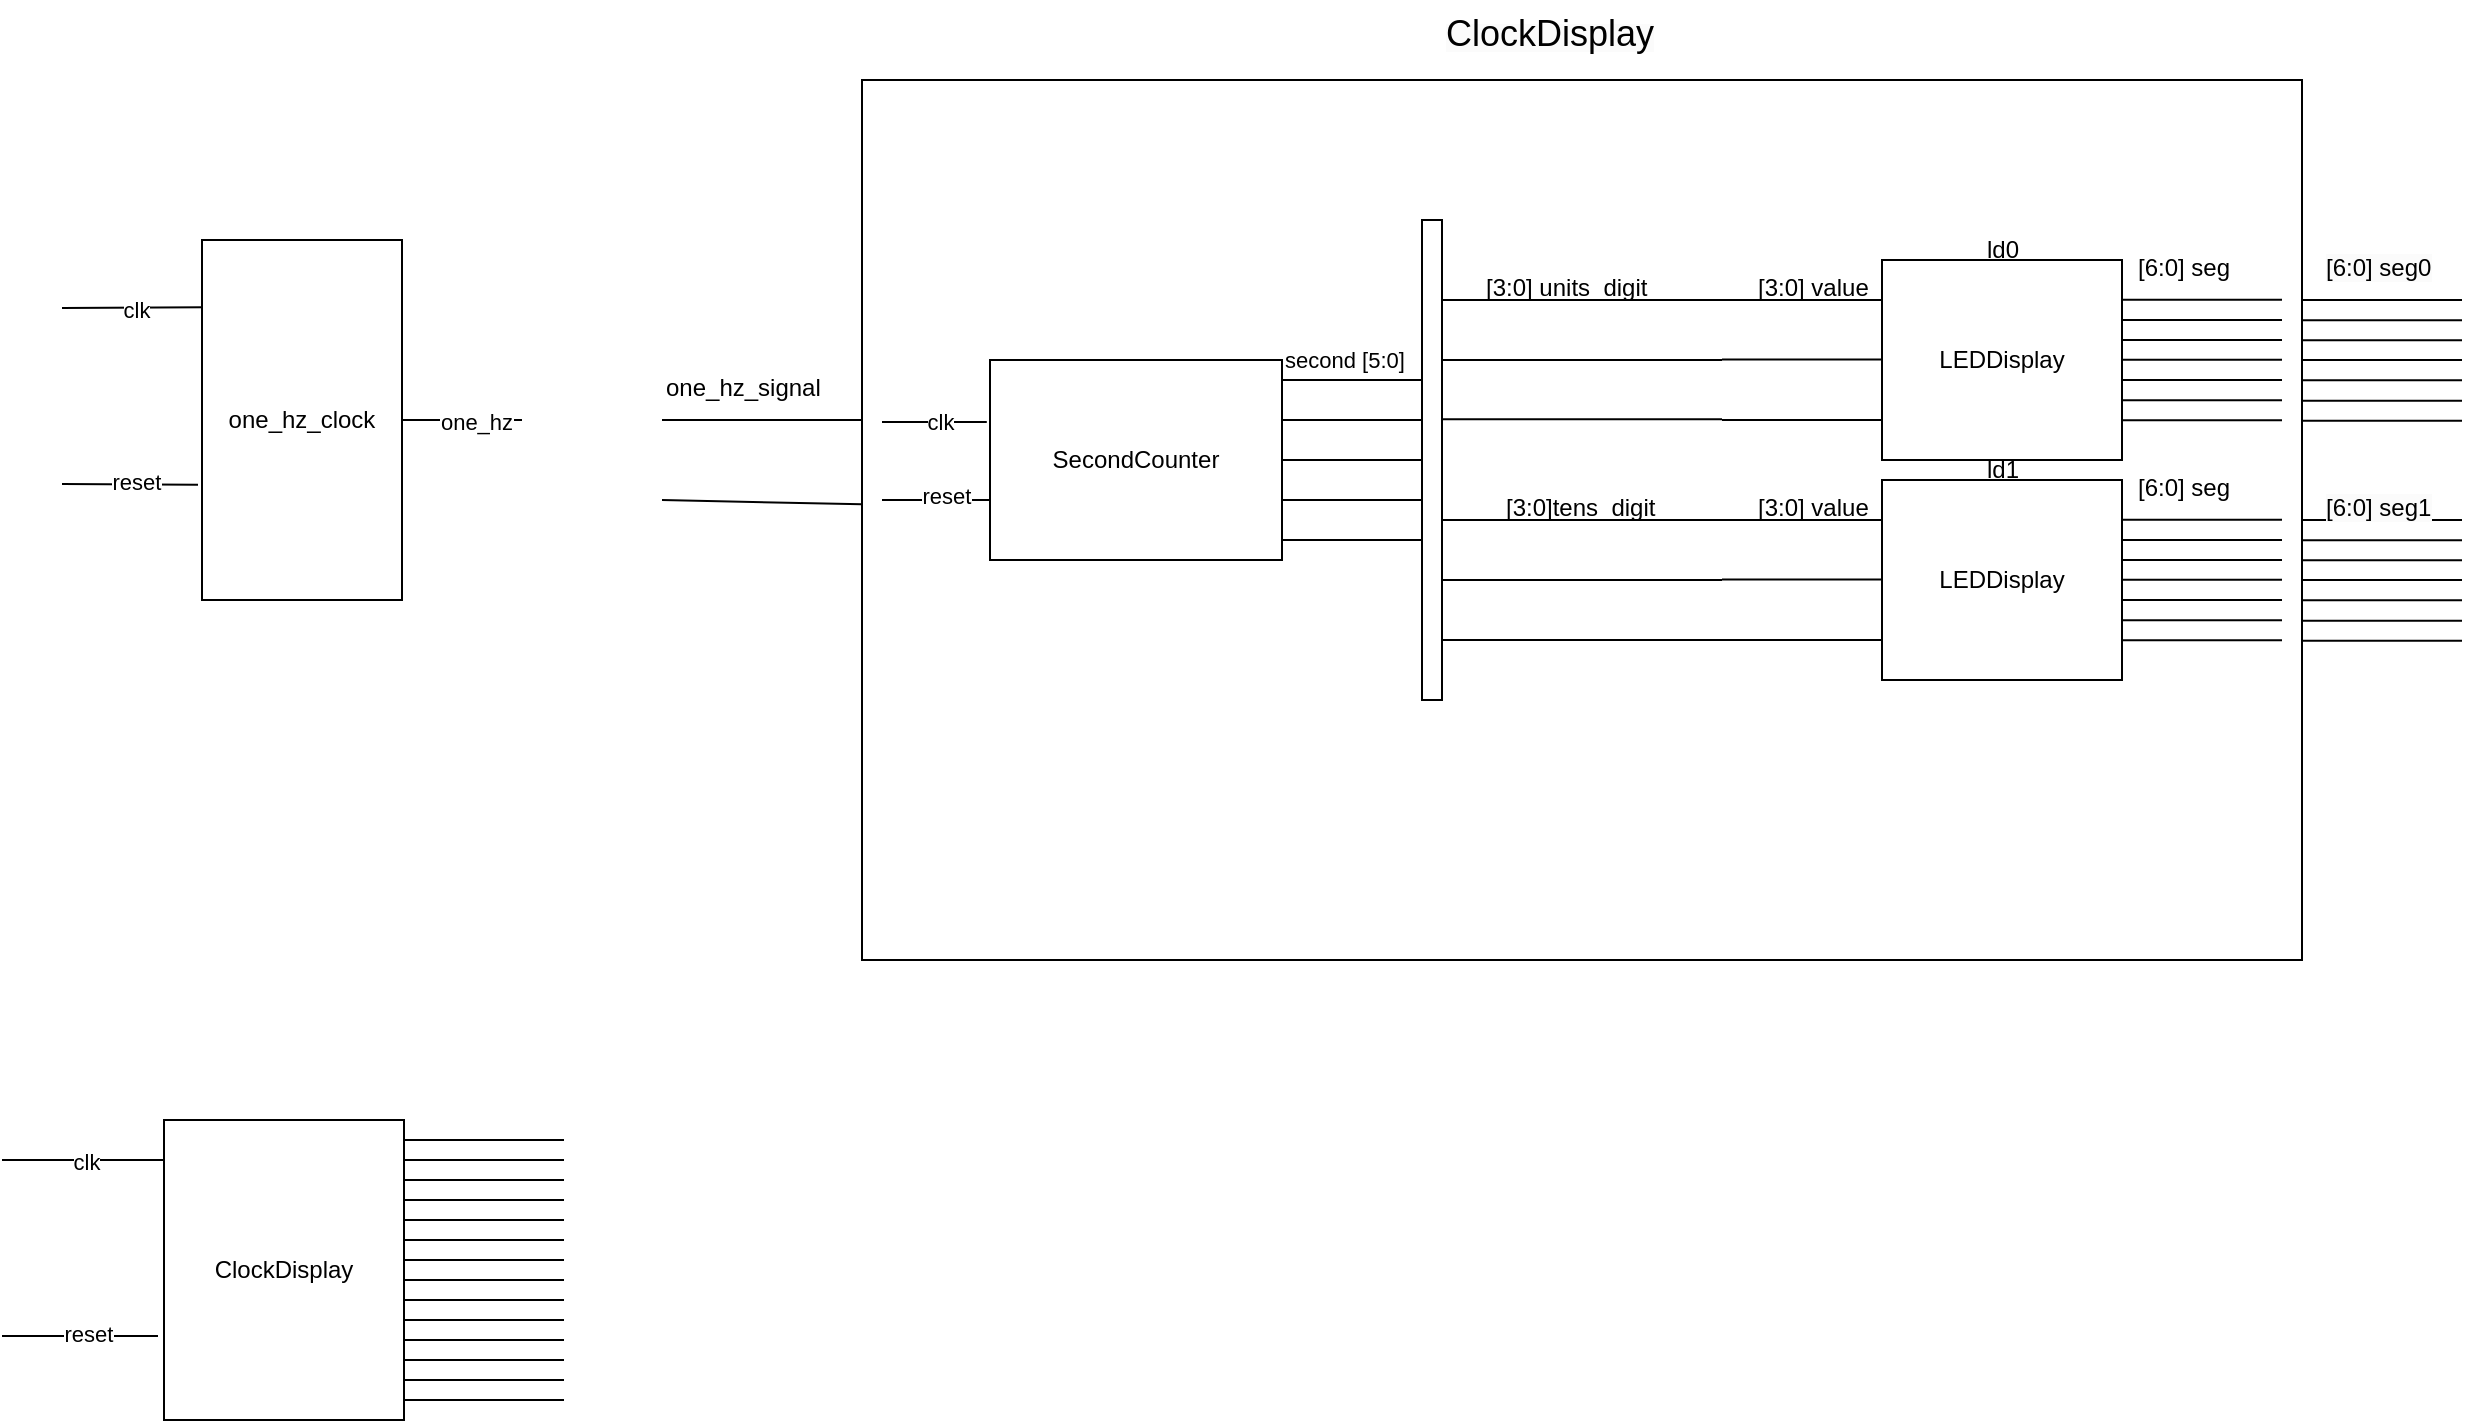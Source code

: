 <mxfile version="24.1.0" type="device">
  <diagram name="Trang-1" id="DxltD2LU3qDfpPxsiIN-">
    <mxGraphModel dx="1290" dy="1691" grid="1" gridSize="10" guides="1" tooltips="1" connect="1" arrows="1" fold="1" page="1" pageScale="1" pageWidth="827" pageHeight="1169" math="0" shadow="0">
      <root>
        <mxCell id="0" />
        <mxCell id="1" parent="0" />
        <mxCell id="zRdSRRgx5TJkw4UGBA8N-30" value="" style="endArrow=none;html=1;rounded=0;" parent="1" edge="1">
          <mxGeometry width="50" height="50" relative="1" as="geometry">
            <mxPoint x="360" y="200" as="sourcePoint" />
            <mxPoint x="470" y="200" as="targetPoint" />
          </mxGeometry>
        </mxCell>
        <mxCell id="zRdSRRgx5TJkw4UGBA8N-59" value="" style="group" parent="1" vertex="1" connectable="0">
          <mxGeometry x="30" y="550" width="281" height="150" as="geometry" />
        </mxCell>
        <mxCell id="zRdSRRgx5TJkw4UGBA8N-33" value="ClockDisplay" style="rounded=0;whiteSpace=wrap;html=1;" parent="zRdSRRgx5TJkw4UGBA8N-59" vertex="1">
          <mxGeometry x="81" width="120" height="150" as="geometry" />
        </mxCell>
        <mxCell id="zRdSRRgx5TJkw4UGBA8N-34" value="" style="endArrow=none;html=1;rounded=0;entryX=0.012;entryY=0.187;entryDx=0;entryDy=0;entryPerimeter=0;" parent="zRdSRRgx5TJkw4UGBA8N-59" edge="1">
          <mxGeometry width="50" height="50" relative="1" as="geometry">
            <mxPoint y="20" as="sourcePoint" />
            <mxPoint x="81" y="20" as="targetPoint" />
          </mxGeometry>
        </mxCell>
        <mxCell id="zRdSRRgx5TJkw4UGBA8N-35" value="clk" style="edgeLabel;html=1;align=center;verticalAlign=middle;resizable=0;points=[];" parent="zRdSRRgx5TJkw4UGBA8N-34" vertex="1" connectable="0">
          <mxGeometry x="0.022" y="-1" relative="1" as="geometry">
            <mxPoint as="offset" />
          </mxGeometry>
        </mxCell>
        <mxCell id="zRdSRRgx5TJkw4UGBA8N-36" value="" style="endArrow=none;html=1;rounded=0;entryX=-0.02;entryY=0.68;entryDx=0;entryDy=0;entryPerimeter=0;" parent="zRdSRRgx5TJkw4UGBA8N-59" edge="1">
          <mxGeometry width="50" height="50" relative="1" as="geometry">
            <mxPoint y="108" as="sourcePoint" />
            <mxPoint x="78" y="108" as="targetPoint" />
          </mxGeometry>
        </mxCell>
        <mxCell id="zRdSRRgx5TJkw4UGBA8N-37" value="reset" style="edgeLabel;html=1;align=center;verticalAlign=middle;resizable=0;points=[];" parent="zRdSRRgx5TJkw4UGBA8N-36" vertex="1" connectable="0">
          <mxGeometry x="0.085" y="1" relative="1" as="geometry">
            <mxPoint as="offset" />
          </mxGeometry>
        </mxCell>
        <mxCell id="zRdSRRgx5TJkw4UGBA8N-42" value="" style="endArrow=none;html=1;rounded=0;" parent="zRdSRRgx5TJkw4UGBA8N-59" edge="1">
          <mxGeometry width="50" height="50" relative="1" as="geometry">
            <mxPoint x="201" y="10" as="sourcePoint" />
            <mxPoint x="281" y="10" as="targetPoint" />
          </mxGeometry>
        </mxCell>
        <mxCell id="zRdSRRgx5TJkw4UGBA8N-43" value="" style="endArrow=none;html=1;rounded=0;" parent="zRdSRRgx5TJkw4UGBA8N-59" edge="1">
          <mxGeometry width="50" height="50" relative="1" as="geometry">
            <mxPoint x="201" y="20" as="sourcePoint" />
            <mxPoint x="281" y="20" as="targetPoint" />
          </mxGeometry>
        </mxCell>
        <mxCell id="zRdSRRgx5TJkw4UGBA8N-44" value="" style="endArrow=none;html=1;rounded=0;" parent="zRdSRRgx5TJkw4UGBA8N-59" edge="1">
          <mxGeometry width="50" height="50" relative="1" as="geometry">
            <mxPoint x="201" y="30" as="sourcePoint" />
            <mxPoint x="281" y="30" as="targetPoint" />
          </mxGeometry>
        </mxCell>
        <mxCell id="zRdSRRgx5TJkw4UGBA8N-45" value="" style="endArrow=none;html=1;rounded=0;" parent="zRdSRRgx5TJkw4UGBA8N-59" edge="1">
          <mxGeometry width="50" height="50" relative="1" as="geometry">
            <mxPoint x="201" y="40" as="sourcePoint" />
            <mxPoint x="281" y="40" as="targetPoint" />
          </mxGeometry>
        </mxCell>
        <mxCell id="zRdSRRgx5TJkw4UGBA8N-49" value="" style="endArrow=none;html=1;rounded=0;" parent="zRdSRRgx5TJkw4UGBA8N-59" edge="1">
          <mxGeometry width="50" height="50" relative="1" as="geometry">
            <mxPoint x="201" y="50" as="sourcePoint" />
            <mxPoint x="281" y="50" as="targetPoint" />
          </mxGeometry>
        </mxCell>
        <mxCell id="zRdSRRgx5TJkw4UGBA8N-50" value="" style="endArrow=none;html=1;rounded=0;" parent="zRdSRRgx5TJkw4UGBA8N-59" edge="1">
          <mxGeometry width="50" height="50" relative="1" as="geometry">
            <mxPoint x="201" y="60" as="sourcePoint" />
            <mxPoint x="281" y="60" as="targetPoint" />
          </mxGeometry>
        </mxCell>
        <mxCell id="zRdSRRgx5TJkw4UGBA8N-51" value="" style="endArrow=none;html=1;rounded=0;" parent="zRdSRRgx5TJkw4UGBA8N-59" edge="1">
          <mxGeometry width="50" height="50" relative="1" as="geometry">
            <mxPoint x="201" y="70" as="sourcePoint" />
            <mxPoint x="281" y="70" as="targetPoint" />
          </mxGeometry>
        </mxCell>
        <mxCell id="zRdSRRgx5TJkw4UGBA8N-52" value="" style="endArrow=none;html=1;rounded=0;" parent="zRdSRRgx5TJkw4UGBA8N-59" edge="1">
          <mxGeometry width="50" height="50" relative="1" as="geometry">
            <mxPoint x="201" y="80" as="sourcePoint" />
            <mxPoint x="281" y="80" as="targetPoint" />
          </mxGeometry>
        </mxCell>
        <mxCell id="zRdSRRgx5TJkw4UGBA8N-53" value="" style="endArrow=none;html=1;rounded=0;" parent="zRdSRRgx5TJkw4UGBA8N-59" edge="1">
          <mxGeometry width="50" height="50" relative="1" as="geometry">
            <mxPoint x="201" y="90" as="sourcePoint" />
            <mxPoint x="281" y="90" as="targetPoint" />
          </mxGeometry>
        </mxCell>
        <mxCell id="zRdSRRgx5TJkw4UGBA8N-54" value="" style="endArrow=none;html=1;rounded=0;" parent="zRdSRRgx5TJkw4UGBA8N-59" edge="1">
          <mxGeometry width="50" height="50" relative="1" as="geometry">
            <mxPoint x="201" y="100" as="sourcePoint" />
            <mxPoint x="281" y="100" as="targetPoint" />
          </mxGeometry>
        </mxCell>
        <mxCell id="zRdSRRgx5TJkw4UGBA8N-55" value="" style="endArrow=none;html=1;rounded=0;" parent="zRdSRRgx5TJkw4UGBA8N-59" edge="1">
          <mxGeometry width="50" height="50" relative="1" as="geometry">
            <mxPoint x="201" y="110" as="sourcePoint" />
            <mxPoint x="281" y="110" as="targetPoint" />
          </mxGeometry>
        </mxCell>
        <mxCell id="zRdSRRgx5TJkw4UGBA8N-56" value="" style="endArrow=none;html=1;rounded=0;" parent="zRdSRRgx5TJkw4UGBA8N-59" edge="1">
          <mxGeometry width="50" height="50" relative="1" as="geometry">
            <mxPoint x="201" y="120" as="sourcePoint" />
            <mxPoint x="281" y="120" as="targetPoint" />
          </mxGeometry>
        </mxCell>
        <mxCell id="zRdSRRgx5TJkw4UGBA8N-57" value="" style="endArrow=none;html=1;rounded=0;" parent="zRdSRRgx5TJkw4UGBA8N-59" edge="1">
          <mxGeometry width="50" height="50" relative="1" as="geometry">
            <mxPoint x="201" y="130" as="sourcePoint" />
            <mxPoint x="281" y="130" as="targetPoint" />
          </mxGeometry>
        </mxCell>
        <mxCell id="zRdSRRgx5TJkw4UGBA8N-58" value="" style="endArrow=none;html=1;rounded=0;" parent="zRdSRRgx5TJkw4UGBA8N-59" edge="1">
          <mxGeometry width="50" height="50" relative="1" as="geometry">
            <mxPoint x="201" y="140" as="sourcePoint" />
            <mxPoint x="281" y="140" as="targetPoint" />
          </mxGeometry>
        </mxCell>
        <mxCell id="zRdSRRgx5TJkw4UGBA8N-107" value="" style="group" parent="1" vertex="1" connectable="0">
          <mxGeometry x="460" y="-10" width="800" height="480" as="geometry" />
        </mxCell>
        <mxCell id="zRdSRRgx5TJkw4UGBA8N-89" value="" style="rounded=0;whiteSpace=wrap;html=1;" parent="zRdSRRgx5TJkw4UGBA8N-107" vertex="1">
          <mxGeometry y="40" width="720" height="440" as="geometry" />
        </mxCell>
        <mxCell id="zRdSRRgx5TJkw4UGBA8N-90" value="" style="endArrow=none;html=1;rounded=0;" parent="zRdSRRgx5TJkw4UGBA8N-107" edge="1">
          <mxGeometry width="50" height="50" relative="1" as="geometry">
            <mxPoint x="720" y="150" as="sourcePoint" />
            <mxPoint x="800" y="150" as="targetPoint" />
          </mxGeometry>
        </mxCell>
        <mxCell id="zRdSRRgx5TJkw4UGBA8N-91" value="" style="endArrow=none;html=1;rounded=0;" parent="zRdSRRgx5TJkw4UGBA8N-107" edge="1">
          <mxGeometry width="50" height="50" relative="1" as="geometry">
            <mxPoint x="720" y="160.17" as="sourcePoint" />
            <mxPoint x="800" y="160.17" as="targetPoint" />
            <Array as="points">
              <mxPoint x="780" y="160.17" />
            </Array>
          </mxGeometry>
        </mxCell>
        <mxCell id="zRdSRRgx5TJkw4UGBA8N-92" value="" style="endArrow=none;html=1;rounded=0;" parent="zRdSRRgx5TJkw4UGBA8N-107" edge="1">
          <mxGeometry width="50" height="50" relative="1" as="geometry">
            <mxPoint x="720" y="170.17" as="sourcePoint" />
            <mxPoint x="800" y="170.17" as="targetPoint" />
          </mxGeometry>
        </mxCell>
        <mxCell id="zRdSRRgx5TJkw4UGBA8N-93" value="" style="endArrow=none;html=1;rounded=0;" parent="zRdSRRgx5TJkw4UGBA8N-107" edge="1">
          <mxGeometry width="50" height="50" relative="1" as="geometry">
            <mxPoint x="720" y="180.0" as="sourcePoint" />
            <mxPoint x="800" y="180.0" as="targetPoint" />
          </mxGeometry>
        </mxCell>
        <mxCell id="zRdSRRgx5TJkw4UGBA8N-94" value="" style="endArrow=none;html=1;rounded=0;" parent="zRdSRRgx5TJkw4UGBA8N-107" edge="1">
          <mxGeometry width="50" height="50" relative="1" as="geometry">
            <mxPoint x="720" y="190.17" as="sourcePoint" />
            <mxPoint x="800" y="190.17" as="targetPoint" />
          </mxGeometry>
        </mxCell>
        <mxCell id="zRdSRRgx5TJkw4UGBA8N-95" value="" style="endArrow=none;html=1;rounded=0;" parent="zRdSRRgx5TJkw4UGBA8N-107" edge="1">
          <mxGeometry width="50" height="50" relative="1" as="geometry">
            <mxPoint x="720" y="200.34" as="sourcePoint" />
            <mxPoint x="800" y="200.34" as="targetPoint" />
          </mxGeometry>
        </mxCell>
        <mxCell id="zRdSRRgx5TJkw4UGBA8N-96" value="" style="endArrow=none;html=1;rounded=0;" parent="zRdSRRgx5TJkw4UGBA8N-107" edge="1">
          <mxGeometry width="50" height="50" relative="1" as="geometry">
            <mxPoint x="720" y="210.34" as="sourcePoint" />
            <mxPoint x="800" y="210.34" as="targetPoint" />
          </mxGeometry>
        </mxCell>
        <mxCell id="zRdSRRgx5TJkw4UGBA8N-97" value="" style="endArrow=none;html=1;rounded=0;" parent="zRdSRRgx5TJkw4UGBA8N-107" edge="1">
          <mxGeometry width="50" height="50" relative="1" as="geometry">
            <mxPoint x="720" y="260" as="sourcePoint" />
            <mxPoint x="800" y="260" as="targetPoint" />
          </mxGeometry>
        </mxCell>
        <mxCell id="zRdSRRgx5TJkw4UGBA8N-98" value="" style="endArrow=none;html=1;rounded=0;" parent="zRdSRRgx5TJkw4UGBA8N-107" edge="1">
          <mxGeometry width="50" height="50" relative="1" as="geometry">
            <mxPoint x="720" y="270.17" as="sourcePoint" />
            <mxPoint x="800" y="270.17" as="targetPoint" />
            <Array as="points">
              <mxPoint x="780" y="270.17" />
            </Array>
          </mxGeometry>
        </mxCell>
        <mxCell id="zRdSRRgx5TJkw4UGBA8N-99" value="" style="endArrow=none;html=1;rounded=0;" parent="zRdSRRgx5TJkw4UGBA8N-107" edge="1">
          <mxGeometry width="50" height="50" relative="1" as="geometry">
            <mxPoint x="720" y="280.17" as="sourcePoint" />
            <mxPoint x="800" y="280.17" as="targetPoint" />
          </mxGeometry>
        </mxCell>
        <mxCell id="zRdSRRgx5TJkw4UGBA8N-100" value="" style="endArrow=none;html=1;rounded=0;" parent="zRdSRRgx5TJkw4UGBA8N-107" edge="1">
          <mxGeometry width="50" height="50" relative="1" as="geometry">
            <mxPoint x="720" y="290" as="sourcePoint" />
            <mxPoint x="800" y="290" as="targetPoint" />
          </mxGeometry>
        </mxCell>
        <mxCell id="zRdSRRgx5TJkw4UGBA8N-101" value="" style="endArrow=none;html=1;rounded=0;" parent="zRdSRRgx5TJkw4UGBA8N-107" edge="1">
          <mxGeometry width="50" height="50" relative="1" as="geometry">
            <mxPoint x="720" y="300.17" as="sourcePoint" />
            <mxPoint x="800" y="300.17" as="targetPoint" />
          </mxGeometry>
        </mxCell>
        <mxCell id="zRdSRRgx5TJkw4UGBA8N-102" value="" style="endArrow=none;html=1;rounded=0;" parent="zRdSRRgx5TJkw4UGBA8N-107" edge="1">
          <mxGeometry width="50" height="50" relative="1" as="geometry">
            <mxPoint x="720" y="310.34" as="sourcePoint" />
            <mxPoint x="800" y="310.34" as="targetPoint" />
          </mxGeometry>
        </mxCell>
        <mxCell id="zRdSRRgx5TJkw4UGBA8N-103" value="" style="endArrow=none;html=1;rounded=0;" parent="zRdSRRgx5TJkw4UGBA8N-107" edge="1">
          <mxGeometry width="50" height="50" relative="1" as="geometry">
            <mxPoint x="720" y="320.34" as="sourcePoint" />
            <mxPoint x="800" y="320.34" as="targetPoint" />
          </mxGeometry>
        </mxCell>
        <mxCell id="zRdSRRgx5TJkw4UGBA8N-104" value="&lt;span style=&quot;color: rgb(0, 0, 0); font-family: Helvetica; font-style: normal; font-variant-ligatures: normal; font-variant-caps: normal; font-weight: 400; letter-spacing: normal; orphans: 2; text-align: center; text-indent: 0px; text-transform: none; widows: 2; word-spacing: 0px; -webkit-text-stroke-width: 0px; white-space: normal; background-color: rgb(251, 251, 251); text-decoration-thickness: initial; text-decoration-style: initial; text-decoration-color: initial; float: none; display: inline !important;&quot;&gt;&lt;font style=&quot;font-size: 18px;&quot;&gt;ClockDisplay&lt;/font&gt;&lt;/span&gt;" style="text;whiteSpace=wrap;html=1;" parent="zRdSRRgx5TJkw4UGBA8N-107" vertex="1">
          <mxGeometry x="290" width="100" height="40" as="geometry" />
        </mxCell>
        <mxCell id="zRdSRRgx5TJkw4UGBA8N-162" value="&lt;span style=&quot;color: rgb(0, 0, 0); font-family: Helvetica; font-size: 12px; font-style: normal; font-variant-ligatures: normal; font-variant-caps: normal; font-weight: 400; letter-spacing: normal; orphans: 2; text-align: left; text-indent: 0px; text-transform: none; widows: 2; word-spacing: 0px; -webkit-text-stroke-width: 0px; white-space: normal; background-color: rgb(251, 251, 251); text-decoration-thickness: initial; text-decoration-style: initial; text-decoration-color: initial; display: inline !important; float: none;&quot;&gt;[6:0] seg0&lt;/span&gt;" style="text;whiteSpace=wrap;html=1;" parent="zRdSRRgx5TJkw4UGBA8N-107" vertex="1">
          <mxGeometry x="730" y="120" width="60" height="40" as="geometry" />
        </mxCell>
        <mxCell id="zRdSRRgx5TJkw4UGBA8N-163" value="&lt;span style=&quot;color: rgb(0, 0, 0); font-family: Helvetica; font-size: 12px; font-style: normal; font-variant-ligatures: normal; font-variant-caps: normal; font-weight: 400; letter-spacing: normal; orphans: 2; text-align: left; text-indent: 0px; text-transform: none; widows: 2; word-spacing: 0px; -webkit-text-stroke-width: 0px; white-space: normal; background-color: rgb(251, 251, 251); text-decoration-thickness: initial; text-decoration-style: initial; text-decoration-color: initial; display: inline !important; float: none;&quot;&gt;[6:0] seg1&lt;/span&gt;" style="text;whiteSpace=wrap;html=1;" parent="zRdSRRgx5TJkw4UGBA8N-107" vertex="1">
          <mxGeometry x="730" y="240" width="60" height="40" as="geometry" />
        </mxCell>
        <mxCell id="zRdSRRgx5TJkw4UGBA8N-108" value="" style="group" parent="1" vertex="1" connectable="0">
          <mxGeometry x="490" y="100" width="690" height="240" as="geometry" />
        </mxCell>
        <mxCell id="zRdSRRgx5TJkw4UGBA8N-7" value="" style="group" parent="zRdSRRgx5TJkw4UGBA8N-108" vertex="1" connectable="0">
          <mxGeometry y="70" width="250" height="100" as="geometry" />
        </mxCell>
        <mxCell id="aHqsPg2e-8X55097epqV-10" value="" style="group" parent="zRdSRRgx5TJkw4UGBA8N-7" vertex="1" connectable="0">
          <mxGeometry width="180" height="100" as="geometry" />
        </mxCell>
        <mxCell id="aHqsPg2e-8X55097epqV-7" value="SecondCounter" style="rounded=0;whiteSpace=wrap;html=1;" parent="aHqsPg2e-8X55097epqV-10" vertex="1">
          <mxGeometry x="34" width="146" height="100" as="geometry" />
        </mxCell>
        <mxCell id="aHqsPg2e-8X55097epqV-9" value="" style="endArrow=none;html=1;rounded=0;entryX=-0.011;entryY=0.31;entryDx=0;entryDy=0;entryPerimeter=0;" parent="aHqsPg2e-8X55097epqV-10" target="aHqsPg2e-8X55097epqV-7" edge="1">
          <mxGeometry width="50" height="50" relative="1" as="geometry">
            <mxPoint x="-20" y="31" as="sourcePoint" />
            <mxPoint x="40" y="30" as="targetPoint" />
          </mxGeometry>
        </mxCell>
        <mxCell id="aHqsPg2e-8X55097epqV-20" value="clk" style="edgeLabel;html=1;align=center;verticalAlign=middle;resizable=0;points=[];" parent="aHqsPg2e-8X55097epqV-9" vertex="1" connectable="0">
          <mxGeometry x="0.106" relative="1" as="geometry">
            <mxPoint as="offset" />
          </mxGeometry>
        </mxCell>
        <mxCell id="zRdSRRgx5TJkw4UGBA8N-2" value="" style="endArrow=none;html=1;rounded=0;" parent="aHqsPg2e-8X55097epqV-10" edge="1">
          <mxGeometry width="50" height="50" relative="1" as="geometry">
            <mxPoint x="-20" y="70" as="sourcePoint" />
            <mxPoint x="34" y="70" as="targetPoint" />
          </mxGeometry>
        </mxCell>
        <mxCell id="zRdSRRgx5TJkw4UGBA8N-3" value="reset" style="edgeLabel;html=1;align=center;verticalAlign=middle;resizable=0;points=[];" parent="zRdSRRgx5TJkw4UGBA8N-2" vertex="1" connectable="0">
          <mxGeometry x="0.134" y="2" relative="1" as="geometry">
            <mxPoint x="1" as="offset" />
          </mxGeometry>
        </mxCell>
        <mxCell id="zRdSRRgx5TJkw4UGBA8N-5" value="" style="endArrow=none;html=1;rounded=0;exitX=1;exitY=0.5;exitDx=0;exitDy=0;" parent="zRdSRRgx5TJkw4UGBA8N-7" source="aHqsPg2e-8X55097epqV-7" edge="1">
          <mxGeometry width="50" height="50" relative="1" as="geometry">
            <mxPoint x="-20" y="60" as="sourcePoint" />
            <mxPoint x="250" y="50" as="targetPoint" />
          </mxGeometry>
        </mxCell>
        <mxCell id="zRdSRRgx5TJkw4UGBA8N-6" value="second [5:0]" style="edgeLabel;html=1;align=center;verticalAlign=middle;resizable=0;points=[];" parent="zRdSRRgx5TJkw4UGBA8N-5" vertex="1" connectable="0">
          <mxGeometry x="0.072" y="2" relative="1" as="geometry">
            <mxPoint x="-7" y="-48" as="offset" />
          </mxGeometry>
        </mxCell>
        <mxCell id="zRdSRRgx5TJkw4UGBA8N-11" value="" style="endArrow=none;html=1;rounded=0;exitX=1;exitY=0.5;exitDx=0;exitDy=0;" parent="zRdSRRgx5TJkw4UGBA8N-7" edge="1">
          <mxGeometry width="50" height="50" relative="1" as="geometry">
            <mxPoint x="180" y="70" as="sourcePoint" />
            <mxPoint x="250" y="70" as="targetPoint" />
          </mxGeometry>
        </mxCell>
        <mxCell id="zRdSRRgx5TJkw4UGBA8N-13" value="" style="endArrow=none;html=1;rounded=0;exitX=1;exitY=0.5;exitDx=0;exitDy=0;" parent="zRdSRRgx5TJkw4UGBA8N-7" edge="1">
          <mxGeometry width="50" height="50" relative="1" as="geometry">
            <mxPoint x="180" y="30" as="sourcePoint" />
            <mxPoint x="250" y="30" as="targetPoint" />
          </mxGeometry>
        </mxCell>
        <mxCell id="zRdSRRgx5TJkw4UGBA8N-17" value="" style="endArrow=none;html=1;rounded=0;exitX=1;exitY=0.5;exitDx=0;exitDy=0;" parent="zRdSRRgx5TJkw4UGBA8N-7" edge="1">
          <mxGeometry width="50" height="50" relative="1" as="geometry">
            <mxPoint x="180" y="90" as="sourcePoint" />
            <mxPoint x="250" y="90" as="targetPoint" />
          </mxGeometry>
        </mxCell>
        <mxCell id="zRdSRRgx5TJkw4UGBA8N-15" value="" style="endArrow=none;html=1;rounded=0;exitX=1;exitY=0.5;exitDx=0;exitDy=0;" parent="zRdSRRgx5TJkw4UGBA8N-7" edge="1">
          <mxGeometry width="50" height="50" relative="1" as="geometry">
            <mxPoint x="180" y="10" as="sourcePoint" />
            <mxPoint x="250" y="10" as="targetPoint" />
          </mxGeometry>
        </mxCell>
        <mxCell id="zRdSRRgx5TJkw4UGBA8N-61" value="[3:0] units_digit" style="text;whiteSpace=wrap;" parent="zRdSRRgx5TJkw4UGBA8N-108" vertex="1">
          <mxGeometry x="280" y="20" width="90" height="40" as="geometry" />
        </mxCell>
        <mxCell id="zRdSRRgx5TJkw4UGBA8N-62" value="[3:0]tens_digit" style="text;whiteSpace=wrap;" parent="zRdSRRgx5TJkw4UGBA8N-108" vertex="1">
          <mxGeometry x="290" y="130" width="80" height="40" as="geometry" />
        </mxCell>
        <mxCell id="zRdSRRgx5TJkw4UGBA8N-63" value="" style="endArrow=none;html=1;rounded=0;" parent="zRdSRRgx5TJkw4UGBA8N-108" edge="1">
          <mxGeometry width="50" height="50" relative="1" as="geometry">
            <mxPoint x="400" y="99.58" as="sourcePoint" />
            <mxPoint x="260" y="99.58" as="targetPoint" />
          </mxGeometry>
        </mxCell>
        <mxCell id="zRdSRRgx5TJkw4UGBA8N-64" value="" style="rounded=0;whiteSpace=wrap;html=1;" parent="zRdSRRgx5TJkw4UGBA8N-108" vertex="1">
          <mxGeometry x="250" width="10" height="240" as="geometry" />
        </mxCell>
        <mxCell id="zRdSRRgx5TJkw4UGBA8N-65" value="" style="endArrow=none;html=1;rounded=0;" parent="zRdSRRgx5TJkw4UGBA8N-108" edge="1">
          <mxGeometry width="50" height="50" relative="1" as="geometry">
            <mxPoint x="400" y="150" as="sourcePoint" />
            <mxPoint x="260" y="150" as="targetPoint" />
          </mxGeometry>
        </mxCell>
        <mxCell id="zRdSRRgx5TJkw4UGBA8N-66" value="" style="group" parent="zRdSRRgx5TJkw4UGBA8N-108" vertex="1" connectable="0">
          <mxGeometry x="400" y="10" width="290" height="110" as="geometry" />
        </mxCell>
        <mxCell id="zRdSRRgx5TJkw4UGBA8N-67" value="LEDDisplay" style="rounded=0;whiteSpace=wrap;html=1;" parent="zRdSRRgx5TJkw4UGBA8N-66" vertex="1">
          <mxGeometry x="80" y="10" width="120" height="100" as="geometry" />
        </mxCell>
        <mxCell id="zRdSRRgx5TJkw4UGBA8N-68" value="[3:0] value" style="text;whiteSpace=wrap;" parent="zRdSRRgx5TJkw4UGBA8N-66" vertex="1">
          <mxGeometry x="16" y="10" width="90" height="40" as="geometry" />
        </mxCell>
        <mxCell id="zRdSRRgx5TJkw4UGBA8N-69" value="" style="endArrow=none;html=1;rounded=0;" parent="zRdSRRgx5TJkw4UGBA8N-66" edge="1">
          <mxGeometry width="50" height="50" relative="1" as="geometry">
            <mxPoint y="30" as="sourcePoint" />
            <mxPoint x="80" y="30" as="targetPoint" />
          </mxGeometry>
        </mxCell>
        <mxCell id="zRdSRRgx5TJkw4UGBA8N-70" value="" style="endArrow=none;html=1;rounded=0;" parent="zRdSRRgx5TJkw4UGBA8N-66" edge="1">
          <mxGeometry width="50" height="50" relative="1" as="geometry">
            <mxPoint y="59.75" as="sourcePoint" />
            <mxPoint x="80" y="59.75" as="targetPoint" />
          </mxGeometry>
        </mxCell>
        <mxCell id="zRdSRRgx5TJkw4UGBA8N-71" value="" style="endArrow=none;html=1;rounded=0;" parent="zRdSRRgx5TJkw4UGBA8N-66" edge="1">
          <mxGeometry width="50" height="50" relative="1" as="geometry">
            <mxPoint y="90" as="sourcePoint" />
            <mxPoint x="80" y="90" as="targetPoint" />
          </mxGeometry>
        </mxCell>
        <mxCell id="zRdSRRgx5TJkw4UGBA8N-72" value="" style="endArrow=none;html=1;rounded=0;" parent="zRdSRRgx5TJkw4UGBA8N-66" edge="1">
          <mxGeometry width="50" height="50" relative="1" as="geometry">
            <mxPoint x="200" y="29.83" as="sourcePoint" />
            <mxPoint x="280" y="29.83" as="targetPoint" />
          </mxGeometry>
        </mxCell>
        <mxCell id="zRdSRRgx5TJkw4UGBA8N-73" value="" style="endArrow=none;html=1;rounded=0;" parent="zRdSRRgx5TJkw4UGBA8N-66" edge="1">
          <mxGeometry width="50" height="50" relative="1" as="geometry">
            <mxPoint x="200" y="40" as="sourcePoint" />
            <mxPoint x="280" y="40" as="targetPoint" />
            <Array as="points">
              <mxPoint x="260" y="40" />
            </Array>
          </mxGeometry>
        </mxCell>
        <mxCell id="zRdSRRgx5TJkw4UGBA8N-74" value="" style="endArrow=none;html=1;rounded=0;" parent="zRdSRRgx5TJkw4UGBA8N-66" edge="1">
          <mxGeometry width="50" height="50" relative="1" as="geometry">
            <mxPoint x="200" y="50" as="sourcePoint" />
            <mxPoint x="280" y="50" as="targetPoint" />
          </mxGeometry>
        </mxCell>
        <mxCell id="zRdSRRgx5TJkw4UGBA8N-75" value="" style="endArrow=none;html=1;rounded=0;" parent="zRdSRRgx5TJkw4UGBA8N-66" edge="1">
          <mxGeometry width="50" height="50" relative="1" as="geometry">
            <mxPoint x="200" y="59.83" as="sourcePoint" />
            <mxPoint x="280" y="59.83" as="targetPoint" />
          </mxGeometry>
        </mxCell>
        <mxCell id="zRdSRRgx5TJkw4UGBA8N-76" value="" style="endArrow=none;html=1;rounded=0;" parent="zRdSRRgx5TJkw4UGBA8N-66" edge="1">
          <mxGeometry width="50" height="50" relative="1" as="geometry">
            <mxPoint x="200" y="70" as="sourcePoint" />
            <mxPoint x="280" y="70" as="targetPoint" />
          </mxGeometry>
        </mxCell>
        <mxCell id="zRdSRRgx5TJkw4UGBA8N-77" value="" style="endArrow=none;html=1;rounded=0;" parent="zRdSRRgx5TJkw4UGBA8N-66" edge="1">
          <mxGeometry width="50" height="50" relative="1" as="geometry">
            <mxPoint x="200" y="80.17" as="sourcePoint" />
            <mxPoint x="280" y="80.17" as="targetPoint" />
          </mxGeometry>
        </mxCell>
        <mxCell id="zRdSRRgx5TJkw4UGBA8N-78" value="" style="endArrow=none;html=1;rounded=0;" parent="zRdSRRgx5TJkw4UGBA8N-66" edge="1">
          <mxGeometry width="50" height="50" relative="1" as="geometry">
            <mxPoint x="200" y="90.17" as="sourcePoint" />
            <mxPoint x="280" y="90.17" as="targetPoint" />
          </mxGeometry>
        </mxCell>
        <mxCell id="zRdSRRgx5TJkw4UGBA8N-79" value="[6:0] seg" style="text;whiteSpace=wrap;" parent="zRdSRRgx5TJkw4UGBA8N-66" vertex="1">
          <mxGeometry x="206" width="84" height="20" as="geometry" />
        </mxCell>
        <mxCell id="zRdSRRgx5TJkw4UGBA8N-81" value="ld0" style="text;html=1;align=center;verticalAlign=middle;resizable=0;points=[];autosize=1;strokeColor=none;fillColor=none;" parent="zRdSRRgx5TJkw4UGBA8N-66" vertex="1">
          <mxGeometry x="120" y="-10" width="40" height="30" as="geometry" />
        </mxCell>
        <mxCell id="zRdSRRgx5TJkw4UGBA8N-82" value="" style="group" parent="zRdSRRgx5TJkw4UGBA8N-108" vertex="1" connectable="0">
          <mxGeometry x="400" y="110" width="280" height="120" as="geometry" />
        </mxCell>
        <mxCell id="zRdSRRgx5TJkw4UGBA8N-8" value="LEDDisplay" style="rounded=0;whiteSpace=wrap;html=1;" parent="zRdSRRgx5TJkw4UGBA8N-82" vertex="1">
          <mxGeometry x="80" y="20" width="120" height="100" as="geometry" />
        </mxCell>
        <mxCell id="zRdSRRgx5TJkw4UGBA8N-18" value="[3:0] value" style="text;whiteSpace=wrap;" parent="zRdSRRgx5TJkw4UGBA8N-82" vertex="1">
          <mxGeometry x="16" y="20" width="90" height="40" as="geometry" />
        </mxCell>
        <mxCell id="zRdSRRgx5TJkw4UGBA8N-19" value="" style="endArrow=none;html=1;rounded=0;" parent="zRdSRRgx5TJkw4UGBA8N-82" edge="1">
          <mxGeometry width="50" height="50" relative="1" as="geometry">
            <mxPoint y="40" as="sourcePoint" />
            <mxPoint x="80" y="40" as="targetPoint" />
          </mxGeometry>
        </mxCell>
        <mxCell id="zRdSRRgx5TJkw4UGBA8N-20" value="" style="endArrow=none;html=1;rounded=0;" parent="zRdSRRgx5TJkw4UGBA8N-82" edge="1">
          <mxGeometry width="50" height="50" relative="1" as="geometry">
            <mxPoint y="69.75" as="sourcePoint" />
            <mxPoint x="80" y="69.75" as="targetPoint" />
          </mxGeometry>
        </mxCell>
        <mxCell id="zRdSRRgx5TJkw4UGBA8N-21" value="" style="endArrow=none;html=1;rounded=0;" parent="zRdSRRgx5TJkw4UGBA8N-82" edge="1">
          <mxGeometry width="50" height="50" relative="1" as="geometry">
            <mxPoint y="100" as="sourcePoint" />
            <mxPoint x="80" y="100" as="targetPoint" />
          </mxGeometry>
        </mxCell>
        <mxCell id="zRdSRRgx5TJkw4UGBA8N-22" value="" style="endArrow=none;html=1;rounded=0;" parent="zRdSRRgx5TJkw4UGBA8N-82" edge="1">
          <mxGeometry width="50" height="50" relative="1" as="geometry">
            <mxPoint x="200" y="39.83" as="sourcePoint" />
            <mxPoint x="280" y="39.83" as="targetPoint" />
          </mxGeometry>
        </mxCell>
        <mxCell id="zRdSRRgx5TJkw4UGBA8N-23" value="" style="endArrow=none;html=1;rounded=0;" parent="zRdSRRgx5TJkw4UGBA8N-82" edge="1">
          <mxGeometry width="50" height="50" relative="1" as="geometry">
            <mxPoint x="200" y="50" as="sourcePoint" />
            <mxPoint x="280" y="50" as="targetPoint" />
            <Array as="points">
              <mxPoint x="260" y="50" />
            </Array>
          </mxGeometry>
        </mxCell>
        <mxCell id="zRdSRRgx5TJkw4UGBA8N-24" value="" style="endArrow=none;html=1;rounded=0;" parent="zRdSRRgx5TJkw4UGBA8N-82" edge="1">
          <mxGeometry width="50" height="50" relative="1" as="geometry">
            <mxPoint x="200" y="60" as="sourcePoint" />
            <mxPoint x="280" y="60" as="targetPoint" />
          </mxGeometry>
        </mxCell>
        <mxCell id="zRdSRRgx5TJkw4UGBA8N-25" value="" style="endArrow=none;html=1;rounded=0;" parent="zRdSRRgx5TJkw4UGBA8N-82" edge="1">
          <mxGeometry width="50" height="50" relative="1" as="geometry">
            <mxPoint x="200" y="69.83" as="sourcePoint" />
            <mxPoint x="280" y="69.83" as="targetPoint" />
          </mxGeometry>
        </mxCell>
        <mxCell id="zRdSRRgx5TJkw4UGBA8N-26" value="" style="endArrow=none;html=1;rounded=0;" parent="zRdSRRgx5TJkw4UGBA8N-82" edge="1">
          <mxGeometry width="50" height="50" relative="1" as="geometry">
            <mxPoint x="200" y="80" as="sourcePoint" />
            <mxPoint x="280" y="80" as="targetPoint" />
          </mxGeometry>
        </mxCell>
        <mxCell id="zRdSRRgx5TJkw4UGBA8N-27" value="" style="endArrow=none;html=1;rounded=0;" parent="zRdSRRgx5TJkw4UGBA8N-82" edge="1">
          <mxGeometry width="50" height="50" relative="1" as="geometry">
            <mxPoint x="200" y="90.17" as="sourcePoint" />
            <mxPoint x="280" y="90.17" as="targetPoint" />
          </mxGeometry>
        </mxCell>
        <mxCell id="zRdSRRgx5TJkw4UGBA8N-28" value="" style="endArrow=none;html=1;rounded=0;" parent="zRdSRRgx5TJkw4UGBA8N-82" edge="1">
          <mxGeometry width="50" height="50" relative="1" as="geometry">
            <mxPoint x="200" y="100.17" as="sourcePoint" />
            <mxPoint x="280" y="100.17" as="targetPoint" />
          </mxGeometry>
        </mxCell>
        <mxCell id="zRdSRRgx5TJkw4UGBA8N-29" value="[6:0] seg" style="text;whiteSpace=wrap;" parent="zRdSRRgx5TJkw4UGBA8N-82" vertex="1">
          <mxGeometry x="206" y="10" width="50" height="20" as="geometry" />
        </mxCell>
        <mxCell id="zRdSRRgx5TJkw4UGBA8N-80" value="ld1" style="text;html=1;align=center;verticalAlign=middle;resizable=0;points=[];autosize=1;strokeColor=none;fillColor=none;" parent="zRdSRRgx5TJkw4UGBA8N-82" vertex="1">
          <mxGeometry x="120" width="40" height="30" as="geometry" />
        </mxCell>
        <mxCell id="zRdSRRgx5TJkw4UGBA8N-83" value="" style="endArrow=none;html=1;rounded=0;" parent="zRdSRRgx5TJkw4UGBA8N-108" edge="1">
          <mxGeometry width="50" height="50" relative="1" as="geometry">
            <mxPoint x="400" y="70" as="sourcePoint" />
            <mxPoint x="260" y="70" as="targetPoint" />
          </mxGeometry>
        </mxCell>
        <mxCell id="zRdSRRgx5TJkw4UGBA8N-84" value="" style="endArrow=none;html=1;rounded=0;" parent="zRdSRRgx5TJkw4UGBA8N-108" edge="1">
          <mxGeometry width="50" height="50" relative="1" as="geometry">
            <mxPoint x="400" y="40" as="sourcePoint" />
            <mxPoint x="260" y="40" as="targetPoint" />
          </mxGeometry>
        </mxCell>
        <mxCell id="zRdSRRgx5TJkw4UGBA8N-86" value="" style="endArrow=none;html=1;rounded=0;" parent="zRdSRRgx5TJkw4UGBA8N-108" edge="1">
          <mxGeometry width="50" height="50" relative="1" as="geometry">
            <mxPoint x="400" y="180" as="sourcePoint" />
            <mxPoint x="260" y="180" as="targetPoint" />
          </mxGeometry>
        </mxCell>
        <mxCell id="zRdSRRgx5TJkw4UGBA8N-87" value="" style="endArrow=none;html=1;rounded=0;" parent="zRdSRRgx5TJkw4UGBA8N-108" edge="1">
          <mxGeometry width="50" height="50" relative="1" as="geometry">
            <mxPoint x="400" y="210" as="sourcePoint" />
            <mxPoint x="260" y="210" as="targetPoint" />
          </mxGeometry>
        </mxCell>
        <mxCell id="zRdSRRgx5TJkw4UGBA8N-164" value="" style="endArrow=none;html=1;rounded=0;" parent="1" target="zRdSRRgx5TJkw4UGBA8N-89" edge="1">
          <mxGeometry width="50" height="50" relative="1" as="geometry">
            <mxPoint x="360" y="240" as="sourcePoint" />
            <mxPoint x="450" y="240" as="targetPoint" />
          </mxGeometry>
        </mxCell>
        <mxCell id="4rSFKoeS48wwhDx5gojY-1" value="one_hz_signal" style="text;whiteSpace=wrap;" vertex="1" parent="1">
          <mxGeometry x="360" y="170" width="110" height="40" as="geometry" />
        </mxCell>
        <mxCell id="4rSFKoeS48wwhDx5gojY-3" value="" style="group" vertex="1" connectable="0" parent="1">
          <mxGeometry x="60" y="110" width="230" height="180" as="geometry" />
        </mxCell>
        <mxCell id="aHqsPg2e-8X55097epqV-2" value="" style="endArrow=none;html=1;rounded=0;entryX=0.012;entryY=0.187;entryDx=0;entryDy=0;entryPerimeter=0;" parent="4rSFKoeS48wwhDx5gojY-3" target="aHqsPg2e-8X55097epqV-1" edge="1">
          <mxGeometry width="50" height="50" relative="1" as="geometry">
            <mxPoint y="34" as="sourcePoint" />
            <mxPoint x="50" y="30" as="targetPoint" />
          </mxGeometry>
        </mxCell>
        <mxCell id="aHqsPg2e-8X55097epqV-4" value="clk" style="edgeLabel;html=1;align=center;verticalAlign=middle;resizable=0;points=[];" parent="aHqsPg2e-8X55097epqV-2" vertex="1" connectable="0">
          <mxGeometry x="0.022" y="-1" relative="1" as="geometry">
            <mxPoint as="offset" />
          </mxGeometry>
        </mxCell>
        <mxCell id="aHqsPg2e-8X55097epqV-3" value="" style="endArrow=none;html=1;rounded=0;entryX=-0.02;entryY=0.68;entryDx=0;entryDy=0;entryPerimeter=0;" parent="4rSFKoeS48wwhDx5gojY-3" target="aHqsPg2e-8X55097epqV-1" edge="1">
          <mxGeometry width="50" height="50" relative="1" as="geometry">
            <mxPoint y="122" as="sourcePoint" />
            <mxPoint x="51" y="120" as="targetPoint" />
          </mxGeometry>
        </mxCell>
        <mxCell id="aHqsPg2e-8X55097epqV-5" value="reset" style="edgeLabel;html=1;align=center;verticalAlign=middle;resizable=0;points=[];" parent="aHqsPg2e-8X55097epqV-3" vertex="1" connectable="0">
          <mxGeometry x="0.085" y="1" relative="1" as="geometry">
            <mxPoint as="offset" />
          </mxGeometry>
        </mxCell>
        <mxCell id="aHqsPg2e-8X55097epqV-18" value="" style="group" parent="4rSFKoeS48wwhDx5gojY-3" vertex="1" connectable="0">
          <mxGeometry x="70" width="160" height="180" as="geometry" />
        </mxCell>
        <mxCell id="aHqsPg2e-8X55097epqV-1" value="one_hz_clock" style="rounded=0;whiteSpace=wrap;html=1;" parent="aHqsPg2e-8X55097epqV-18" vertex="1">
          <mxGeometry width="100" height="180" as="geometry" />
        </mxCell>
        <mxCell id="aHqsPg2e-8X55097epqV-6" value="" style="endArrow=none;html=1;rounded=0;exitX=1;exitY=0.5;exitDx=0;exitDy=0;" parent="aHqsPg2e-8X55097epqV-18" source="aHqsPg2e-8X55097epqV-1" edge="1">
          <mxGeometry width="50" height="50" relative="1" as="geometry">
            <mxPoint x="160" y="80" as="sourcePoint" />
            <mxPoint x="160" y="90" as="targetPoint" />
          </mxGeometry>
        </mxCell>
        <mxCell id="aHqsPg2e-8X55097epqV-8" value="one_hz" style="edgeLabel;html=1;align=center;verticalAlign=middle;resizable=0;points=[];" parent="aHqsPg2e-8X55097epqV-6" vertex="1" connectable="0">
          <mxGeometry x="0.217" y="-1" relative="1" as="geometry">
            <mxPoint as="offset" />
          </mxGeometry>
        </mxCell>
      </root>
    </mxGraphModel>
  </diagram>
</mxfile>
